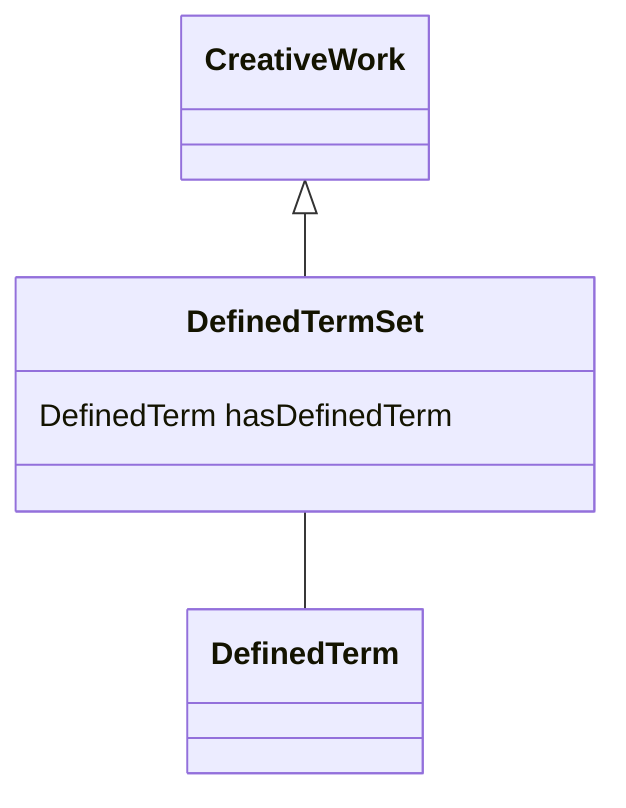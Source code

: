 classDiagram
  DefinedTermSet -- DefinedTerm


CreativeWork <|-- DefinedTermSet
class DefinedTermSet {

  DefinedTerm hasDefinedTerm

}